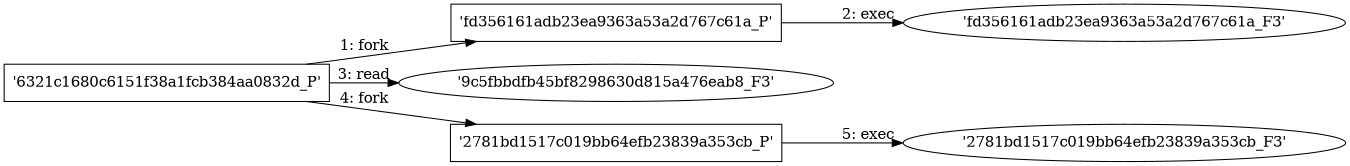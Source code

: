 digraph "D:\Learning\Paper\apt\基于CTI的攻击预警\Dataset\攻击图\ASGfromALLCTI\Rethinking cyber learning—consider gamification.dot" {
rankdir="LR"
size="9"
fixedsize="false"
splines="true"
nodesep=0.3
ranksep=0
fontsize=10
overlap="scalexy"
engine= "neato"
	"'6321c1680c6151f38a1fcb384aa0832d_P'" [node_type=Process shape=box]
	"'fd356161adb23ea9363a53a2d767c61a_P'" [node_type=Process shape=box]
	"'6321c1680c6151f38a1fcb384aa0832d_P'" -> "'fd356161adb23ea9363a53a2d767c61a_P'" [label="1: fork"]
	"'fd356161adb23ea9363a53a2d767c61a_P'" [node_type=Process shape=box]
	"'fd356161adb23ea9363a53a2d767c61a_F3'" [node_type=File shape=ellipse]
	"'fd356161adb23ea9363a53a2d767c61a_P'" -> "'fd356161adb23ea9363a53a2d767c61a_F3'" [label="2: exec"]
	"'9c5fbbdfb45bf8298630d815a476eab8_F3'" [node_type=file shape=ellipse]
	"'6321c1680c6151f38a1fcb384aa0832d_P'" [node_type=Process shape=box]
	"'6321c1680c6151f38a1fcb384aa0832d_P'" -> "'9c5fbbdfb45bf8298630d815a476eab8_F3'" [label="3: read"]
	"'6321c1680c6151f38a1fcb384aa0832d_P'" [node_type=Process shape=box]
	"'2781bd1517c019bb64efb23839a353cb_P'" [node_type=Process shape=box]
	"'6321c1680c6151f38a1fcb384aa0832d_P'" -> "'2781bd1517c019bb64efb23839a353cb_P'" [label="4: fork"]
	"'2781bd1517c019bb64efb23839a353cb_P'" [node_type=Process shape=box]
	"'2781bd1517c019bb64efb23839a353cb_F3'" [node_type=File shape=ellipse]
	"'2781bd1517c019bb64efb23839a353cb_P'" -> "'2781bd1517c019bb64efb23839a353cb_F3'" [label="5: exec"]
}
